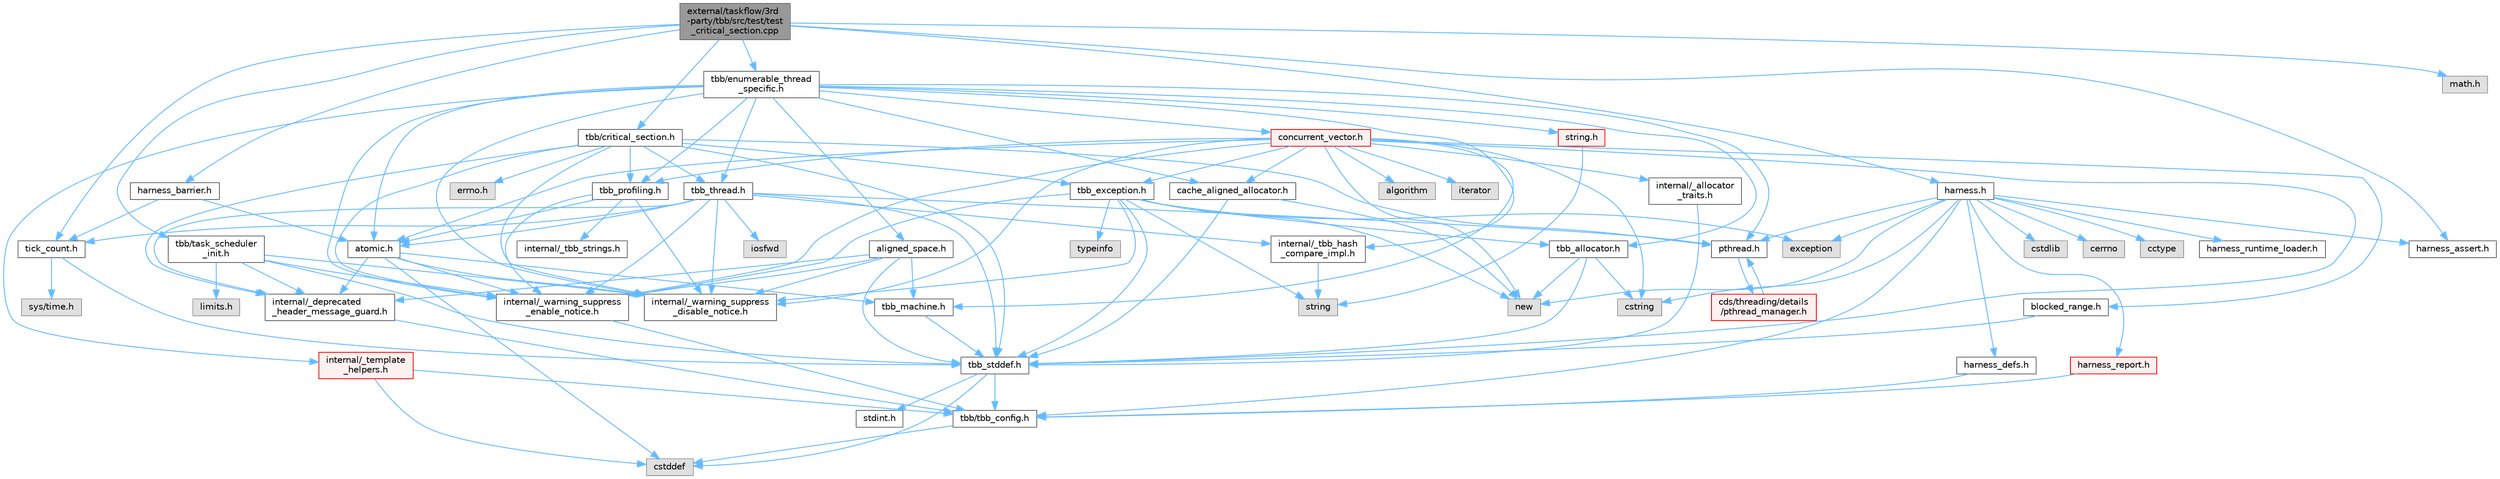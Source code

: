 digraph "external/taskflow/3rd-party/tbb/src/test/test_critical_section.cpp"
{
 // LATEX_PDF_SIZE
  bgcolor="transparent";
  edge [fontname=Helvetica,fontsize=10,labelfontname=Helvetica,labelfontsize=10];
  node [fontname=Helvetica,fontsize=10,shape=box,height=0.2,width=0.4];
  Node1 [id="Node000001",label="external/taskflow/3rd\l-party/tbb/src/test/test\l_critical_section.cpp",height=0.2,width=0.4,color="gray40", fillcolor="grey60", style="filled", fontcolor="black",tooltip=" "];
  Node1 -> Node2 [id="edge1_Node000001_Node000002",color="steelblue1",style="solid",tooltip=" "];
  Node2 [id="Node000002",label="tbb/critical_section.h",height=0.2,width=0.4,color="grey40", fillcolor="white", style="filled",URL="$critical__section_8h.html",tooltip=" "];
  Node2 -> Node3 [id="edge2_Node000002_Node000003",color="steelblue1",style="solid",tooltip=" "];
  Node3 [id="Node000003",label="internal/_deprecated\l_header_message_guard.h",height=0.2,width=0.4,color="grey40", fillcolor="white", style="filled",URL="$__deprecated__header__message__guard_8h.html",tooltip=" "];
  Node3 -> Node4 [id="edge3_Node000003_Node000004",color="steelblue1",style="solid",tooltip=" "];
  Node4 [id="Node000004",label="tbb/tbb_config.h",height=0.2,width=0.4,color="grey40", fillcolor="white", style="filled",URL="$tbb__config_8h.html",tooltip=" "];
  Node4 -> Node5 [id="edge4_Node000004_Node000005",color="steelblue1",style="solid",tooltip=" "];
  Node5 [id="Node000005",label="cstddef",height=0.2,width=0.4,color="grey60", fillcolor="#E0E0E0", style="filled",tooltip=" "];
  Node2 -> Node6 [id="edge5_Node000002_Node000006",color="steelblue1",style="solid",tooltip=" "];
  Node6 [id="Node000006",label="internal/_warning_suppress\l_enable_notice.h",height=0.2,width=0.4,color="grey40", fillcolor="white", style="filled",URL="$__warning__suppress__enable__notice_8h.html",tooltip=" "];
  Node6 -> Node4 [id="edge6_Node000006_Node000004",color="steelblue1",style="solid",tooltip=" "];
  Node2 -> Node7 [id="edge7_Node000002_Node000007",color="steelblue1",style="solid",tooltip=" "];
  Node7 [id="Node000007",label="pthread.h",height=0.2,width=0.4,color="grey40", fillcolor="white", style="filled",URL="$pthread_8h.html",tooltip=" "];
  Node7 -> Node8 [id="edge8_Node000007_Node000008",color="steelblue1",style="solid",tooltip=" "];
  Node8 [id="Node000008",label="cds/threading/details\l/pthread_manager.h",height=0.2,width=0.4,color="red", fillcolor="#FFF0F0", style="filled",URL="$pthread__manager_8h.html",tooltip=" "];
  Node8 -> Node7 [id="edge9_Node000008_Node000007",color="steelblue1",style="solid",tooltip=" "];
  Node2 -> Node54 [id="edge10_Node000002_Node000054",color="steelblue1",style="solid",tooltip=" "];
  Node54 [id="Node000054",label="errno.h",height=0.2,width=0.4,color="grey60", fillcolor="#E0E0E0", style="filled",tooltip=" "];
  Node2 -> Node55 [id="edge11_Node000002_Node000055",color="steelblue1",style="solid",tooltip=" "];
  Node55 [id="Node000055",label="tbb_stddef.h",height=0.2,width=0.4,color="grey40", fillcolor="white", style="filled",URL="$tbb__stddef_8h.html",tooltip=" "];
  Node55 -> Node4 [id="edge12_Node000055_Node000004",color="steelblue1",style="solid",tooltip=" "];
  Node55 -> Node5 [id="edge13_Node000055_Node000005",color="steelblue1",style="solid",tooltip=" "];
  Node55 -> Node56 [id="edge14_Node000055_Node000056",color="steelblue1",style="solid",tooltip=" "];
  Node56 [id="Node000056",label="stdint.h",height=0.2,width=0.4,color="grey40", fillcolor="white", style="filled",URL="$stdint_8h.html",tooltip=" "];
  Node2 -> Node57 [id="edge15_Node000002_Node000057",color="steelblue1",style="solid",tooltip=" "];
  Node57 [id="Node000057",label="tbb_thread.h",height=0.2,width=0.4,color="grey40", fillcolor="white", style="filled",URL="$tbb__thread_8h.html",tooltip=" "];
  Node57 -> Node3 [id="edge16_Node000057_Node000003",color="steelblue1",style="solid",tooltip=" "];
  Node57 -> Node6 [id="edge17_Node000057_Node000006",color="steelblue1",style="solid",tooltip=" "];
  Node57 -> Node55 [id="edge18_Node000057_Node000055",color="steelblue1",style="solid",tooltip=" "];
  Node57 -> Node7 [id="edge19_Node000057_Node000007",color="steelblue1",style="solid",tooltip=" "];
  Node57 -> Node58 [id="edge20_Node000057_Node000058",color="steelblue1",style="solid",tooltip=" "];
  Node58 [id="Node000058",label="atomic.h",height=0.2,width=0.4,color="grey40", fillcolor="white", style="filled",URL="$external_2taskflow_23rd-party_2tbb_2include_2tbb_2atomic_8h.html",tooltip=" "];
  Node58 -> Node3 [id="edge21_Node000058_Node000003",color="steelblue1",style="solid",tooltip=" "];
  Node58 -> Node6 [id="edge22_Node000058_Node000006",color="steelblue1",style="solid",tooltip=" "];
  Node58 -> Node5 [id="edge23_Node000058_Node000005",color="steelblue1",style="solid",tooltip=" "];
  Node58 -> Node59 [id="edge24_Node000058_Node000059",color="steelblue1",style="solid",tooltip=" "];
  Node59 [id="Node000059",label="tbb_machine.h",height=0.2,width=0.4,color="grey40", fillcolor="white", style="filled",URL="$tbb__machine_8h.html",tooltip=" "];
  Node59 -> Node55 [id="edge25_Node000059_Node000055",color="steelblue1",style="solid",tooltip=" "];
  Node58 -> Node60 [id="edge26_Node000058_Node000060",color="steelblue1",style="solid",tooltip=" "];
  Node60 [id="Node000060",label="internal/_warning_suppress\l_disable_notice.h",height=0.2,width=0.4,color="grey40", fillcolor="white", style="filled",URL="$__warning__suppress__disable__notice_8h.html",tooltip=" "];
  Node57 -> Node61 [id="edge27_Node000057_Node000061",color="steelblue1",style="solid",tooltip=" "];
  Node61 [id="Node000061",label="internal/_tbb_hash\l_compare_impl.h",height=0.2,width=0.4,color="grey40", fillcolor="white", style="filled",URL="$__tbb__hash__compare__impl_8h.html",tooltip=" "];
  Node61 -> Node22 [id="edge28_Node000061_Node000022",color="steelblue1",style="solid",tooltip=" "];
  Node22 [id="Node000022",label="string",height=0.2,width=0.4,color="grey60", fillcolor="#E0E0E0", style="filled",tooltip=" "];
  Node57 -> Node62 [id="edge29_Node000057_Node000062",color="steelblue1",style="solid",tooltip=" "];
  Node62 [id="Node000062",label="tick_count.h",height=0.2,width=0.4,color="grey40", fillcolor="white", style="filled",URL="$tick__count_8h.html",tooltip=" "];
  Node62 -> Node55 [id="edge30_Node000062_Node000055",color="steelblue1",style="solid",tooltip=" "];
  Node62 -> Node63 [id="edge31_Node000062_Node000063",color="steelblue1",style="solid",tooltip=" "];
  Node63 [id="Node000063",label="sys/time.h",height=0.2,width=0.4,color="grey60", fillcolor="#E0E0E0", style="filled",tooltip=" "];
  Node57 -> Node64 [id="edge32_Node000057_Node000064",color="steelblue1",style="solid",tooltip=" "];
  Node64 [id="Node000064",label="iosfwd",height=0.2,width=0.4,color="grey60", fillcolor="#E0E0E0", style="filled",tooltip=" "];
  Node57 -> Node60 [id="edge33_Node000057_Node000060",color="steelblue1",style="solid",tooltip=" "];
  Node2 -> Node65 [id="edge34_Node000002_Node000065",color="steelblue1",style="solid",tooltip=" "];
  Node65 [id="Node000065",label="tbb_exception.h",height=0.2,width=0.4,color="grey40", fillcolor="white", style="filled",URL="$tbb__exception_8h.html",tooltip=" "];
  Node65 -> Node6 [id="edge35_Node000065_Node000006",color="steelblue1",style="solid",tooltip=" "];
  Node65 -> Node55 [id="edge36_Node000065_Node000055",color="steelblue1",style="solid",tooltip=" "];
  Node65 -> Node20 [id="edge37_Node000065_Node000020",color="steelblue1",style="solid",tooltip=" "];
  Node20 [id="Node000020",label="exception",height=0.2,width=0.4,color="grey60", fillcolor="#E0E0E0", style="filled",tooltip=" "];
  Node65 -> Node66 [id="edge38_Node000065_Node000066",color="steelblue1",style="solid",tooltip=" "];
  Node66 [id="Node000066",label="new",height=0.2,width=0.4,color="grey60", fillcolor="#E0E0E0", style="filled",tooltip=" "];
  Node65 -> Node22 [id="edge39_Node000065_Node000022",color="steelblue1",style="solid",tooltip=" "];
  Node65 -> Node67 [id="edge40_Node000065_Node000067",color="steelblue1",style="solid",tooltip=" "];
  Node67 [id="Node000067",label="tbb_allocator.h",height=0.2,width=0.4,color="grey40", fillcolor="white", style="filled",URL="$tbb__allocator_8h.html",tooltip=" "];
  Node67 -> Node55 [id="edge41_Node000067_Node000055",color="steelblue1",style="solid",tooltip=" "];
  Node67 -> Node66 [id="edge42_Node000067_Node000066",color="steelblue1",style="solid",tooltip=" "];
  Node67 -> Node68 [id="edge43_Node000067_Node000068",color="steelblue1",style="solid",tooltip=" "];
  Node68 [id="Node000068",label="cstring",height=0.2,width=0.4,color="grey60", fillcolor="#E0E0E0", style="filled",tooltip=" "];
  Node65 -> Node69 [id="edge44_Node000065_Node000069",color="steelblue1",style="solid",tooltip=" "];
  Node69 [id="Node000069",label="typeinfo",height=0.2,width=0.4,color="grey60", fillcolor="#E0E0E0", style="filled",tooltip=" "];
  Node65 -> Node60 [id="edge45_Node000065_Node000060",color="steelblue1",style="solid",tooltip=" "];
  Node2 -> Node70 [id="edge46_Node000002_Node000070",color="steelblue1",style="solid",tooltip=" "];
  Node70 [id="Node000070",label="tbb_profiling.h",height=0.2,width=0.4,color="grey40", fillcolor="white", style="filled",URL="$tbb__profiling_8h.html",tooltip=" "];
  Node70 -> Node6 [id="edge47_Node000070_Node000006",color="steelblue1",style="solid",tooltip=" "];
  Node70 -> Node71 [id="edge48_Node000070_Node000071",color="steelblue1",style="solid",tooltip=" "];
  Node71 [id="Node000071",label="internal/_tbb_strings.h",height=0.2,width=0.4,color="grey40", fillcolor="white", style="filled",URL="$__tbb__strings_8h.html",tooltip=" "];
  Node70 -> Node58 [id="edge49_Node000070_Node000058",color="steelblue1",style="solid",tooltip=" "];
  Node70 -> Node60 [id="edge50_Node000070_Node000060",color="steelblue1",style="solid",tooltip=" "];
  Node2 -> Node60 [id="edge51_Node000002_Node000060",color="steelblue1",style="solid",tooltip=" "];
  Node1 -> Node72 [id="edge52_Node000001_Node000072",color="steelblue1",style="solid",tooltip=" "];
  Node72 [id="Node000072",label="tbb/task_scheduler\l_init.h",height=0.2,width=0.4,color="grey40", fillcolor="white", style="filled",URL="$task__scheduler__init_8h.html",tooltip=" "];
  Node72 -> Node3 [id="edge53_Node000072_Node000003",color="steelblue1",style="solid",tooltip=" "];
  Node72 -> Node6 [id="edge54_Node000072_Node000006",color="steelblue1",style="solid",tooltip=" "];
  Node72 -> Node55 [id="edge55_Node000072_Node000055",color="steelblue1",style="solid",tooltip=" "];
  Node72 -> Node73 [id="edge56_Node000072_Node000073",color="steelblue1",style="solid",tooltip=" "];
  Node73 [id="Node000073",label="limits.h",height=0.2,width=0.4,color="grey60", fillcolor="#E0E0E0", style="filled",tooltip=" "];
  Node72 -> Node60 [id="edge57_Node000072_Node000060",color="steelblue1",style="solid",tooltip=" "];
  Node1 -> Node74 [id="edge58_Node000001_Node000074",color="steelblue1",style="solid",tooltip=" "];
  Node74 [id="Node000074",label="tbb/enumerable_thread\l_specific.h",height=0.2,width=0.4,color="grey40", fillcolor="white", style="filled",URL="$enumerable__thread__specific_8h.html",tooltip=" "];
  Node74 -> Node6 [id="edge59_Node000074_Node000006",color="steelblue1",style="solid",tooltip=" "];
  Node74 -> Node58 [id="edge60_Node000074_Node000058",color="steelblue1",style="solid",tooltip=" "];
  Node74 -> Node75 [id="edge61_Node000074_Node000075",color="steelblue1",style="solid",tooltip=" "];
  Node75 [id="Node000075",label="concurrent_vector.h",height=0.2,width=0.4,color="red", fillcolor="#FFF0F0", style="filled",URL="$concurrent__vector_8h.html",tooltip=" "];
  Node75 -> Node6 [id="edge62_Node000075_Node000006",color="steelblue1",style="solid",tooltip=" "];
  Node75 -> Node55 [id="edge63_Node000075_Node000055",color="steelblue1",style="solid",tooltip=" "];
  Node75 -> Node65 [id="edge64_Node000075_Node000065",color="steelblue1",style="solid",tooltip=" "];
  Node75 -> Node58 [id="edge65_Node000075_Node000058",color="steelblue1",style="solid",tooltip=" "];
  Node75 -> Node76 [id="edge66_Node000075_Node000076",color="steelblue1",style="solid",tooltip=" "];
  Node76 [id="Node000076",label="cache_aligned_allocator.h",height=0.2,width=0.4,color="grey40", fillcolor="white", style="filled",URL="$cache__aligned__allocator_8h.html",tooltip=" "];
  Node76 -> Node66 [id="edge67_Node000076_Node000066",color="steelblue1",style="solid",tooltip=" "];
  Node76 -> Node55 [id="edge68_Node000076_Node000055",color="steelblue1",style="solid",tooltip=" "];
  Node75 -> Node77 [id="edge69_Node000075_Node000077",color="steelblue1",style="solid",tooltip=" "];
  Node77 [id="Node000077",label="blocked_range.h",height=0.2,width=0.4,color="grey40", fillcolor="white", style="filled",URL="$blocked__range_8h.html",tooltip=" "];
  Node77 -> Node55 [id="edge70_Node000077_Node000055",color="steelblue1",style="solid",tooltip=" "];
  Node75 -> Node59 [id="edge71_Node000075_Node000059",color="steelblue1",style="solid",tooltip=" "];
  Node75 -> Node70 [id="edge72_Node000075_Node000070",color="steelblue1",style="solid",tooltip=" "];
  Node75 -> Node66 [id="edge73_Node000075_Node000066",color="steelblue1",style="solid",tooltip=" "];
  Node75 -> Node68 [id="edge74_Node000075_Node000068",color="steelblue1",style="solid",tooltip=" "];
  Node75 -> Node78 [id="edge75_Node000075_Node000078",color="steelblue1",style="solid",tooltip=" "];
  Node78 [id="Node000078",label="algorithm",height=0.2,width=0.4,color="grey60", fillcolor="#E0E0E0", style="filled",tooltip=" "];
  Node75 -> Node79 [id="edge76_Node000075_Node000079",color="steelblue1",style="solid",tooltip=" "];
  Node79 [id="Node000079",label="iterator",height=0.2,width=0.4,color="grey60", fillcolor="#E0E0E0", style="filled",tooltip=" "];
  Node75 -> Node80 [id="edge77_Node000075_Node000080",color="steelblue1",style="solid",tooltip=" "];
  Node80 [id="Node000080",label="internal/_allocator\l_traits.h",height=0.2,width=0.4,color="grey40", fillcolor="white", style="filled",URL="$__allocator__traits_8h.html",tooltip=" "];
  Node80 -> Node55 [id="edge78_Node000080_Node000055",color="steelblue1",style="solid",tooltip=" "];
  Node75 -> Node60 [id="edge79_Node000075_Node000060",color="steelblue1",style="solid",tooltip=" "];
  Node74 -> Node57 [id="edge80_Node000074_Node000057",color="steelblue1",style="solid",tooltip=" "];
  Node74 -> Node67 [id="edge81_Node000074_Node000067",color="steelblue1",style="solid",tooltip=" "];
  Node74 -> Node76 [id="edge82_Node000074_Node000076",color="steelblue1",style="solid",tooltip=" "];
  Node74 -> Node82 [id="edge83_Node000074_Node000082",color="steelblue1",style="solid",tooltip=" "];
  Node82 [id="Node000082",label="aligned_space.h",height=0.2,width=0.4,color="grey40", fillcolor="white", style="filled",URL="$aligned__space_8h.html",tooltip=" "];
  Node82 -> Node3 [id="edge84_Node000082_Node000003",color="steelblue1",style="solid",tooltip=" "];
  Node82 -> Node6 [id="edge85_Node000082_Node000006",color="steelblue1",style="solid",tooltip=" "];
  Node82 -> Node55 [id="edge86_Node000082_Node000055",color="steelblue1",style="solid",tooltip=" "];
  Node82 -> Node59 [id="edge87_Node000082_Node000059",color="steelblue1",style="solid",tooltip=" "];
  Node82 -> Node60 [id="edge88_Node000082_Node000060",color="steelblue1",style="solid",tooltip=" "];
  Node74 -> Node83 [id="edge89_Node000074_Node000083",color="steelblue1",style="solid",tooltip=" "];
  Node83 [id="Node000083",label="internal/_template\l_helpers.h",height=0.2,width=0.4,color="red", fillcolor="#FFF0F0", style="filled",URL="$__template__helpers_8h.html",tooltip=" "];
  Node83 -> Node5 [id="edge90_Node000083_Node000005",color="steelblue1",style="solid",tooltip=" "];
  Node83 -> Node4 [id="edge91_Node000083_Node000004",color="steelblue1",style="solid",tooltip=" "];
  Node74 -> Node61 [id="edge92_Node000074_Node000061",color="steelblue1",style="solid",tooltip=" "];
  Node74 -> Node70 [id="edge93_Node000074_Node000070",color="steelblue1",style="solid",tooltip=" "];
  Node74 -> Node84 [id="edge94_Node000074_Node000084",color="steelblue1",style="solid",tooltip=" "];
  Node84 [id="Node000084",label="string.h",height=0.2,width=0.4,color="red", fillcolor="#FFF0F0", style="filled",URL="$string_8h.html",tooltip=" "];
  Node84 -> Node22 [id="edge95_Node000084_Node000022",color="steelblue1",style="solid",tooltip=" "];
  Node74 -> Node7 [id="edge96_Node000074_Node000007",color="steelblue1",style="solid",tooltip=" "];
  Node74 -> Node60 [id="edge97_Node000074_Node000060",color="steelblue1",style="solid",tooltip=" "];
  Node1 -> Node62 [id="edge98_Node000001_Node000062",color="steelblue1",style="solid",tooltip=" "];
  Node1 -> Node222 [id="edge99_Node000001_Node000222",color="steelblue1",style="solid",tooltip=" "];
  Node222 [id="Node000222",label="harness_assert.h",height=0.2,width=0.4,color="grey40", fillcolor="white", style="filled",URL="$harness__assert_8h.html",tooltip=" "];
  Node1 -> Node223 [id="edge100_Node000001_Node000223",color="steelblue1",style="solid",tooltip=" "];
  Node223 [id="Node000223",label="harness.h",height=0.2,width=0.4,color="grey40", fillcolor="white", style="filled",URL="$harness_8h.html",tooltip=" "];
  Node223 -> Node4 [id="edge101_Node000223_Node000004",color="steelblue1",style="solid",tooltip=" "];
  Node223 -> Node224 [id="edge102_Node000223_Node000224",color="steelblue1",style="solid",tooltip=" "];
  Node224 [id="Node000224",label="harness_defs.h",height=0.2,width=0.4,color="grey40", fillcolor="white", style="filled",URL="$harness__defs_8h.html",tooltip=" "];
  Node224 -> Node4 [id="edge103_Node000224_Node000004",color="steelblue1",style="solid",tooltip=" "];
  Node223 -> Node44 [id="edge104_Node000223_Node000044",color="steelblue1",style="solid",tooltip=" "];
  Node44 [id="Node000044",label="cstdlib",height=0.2,width=0.4,color="grey60", fillcolor="#E0E0E0", style="filled",tooltip=" "];
  Node223 -> Node68 [id="edge105_Node000223_Node000068",color="steelblue1",style="solid",tooltip=" "];
  Node223 -> Node225 [id="edge106_Node000223_Node000225",color="steelblue1",style="solid",tooltip=" "];
  Node225 [id="Node000225",label="cerrno",height=0.2,width=0.4,color="grey60", fillcolor="#E0E0E0", style="filled",tooltip=" "];
  Node223 -> Node226 [id="edge107_Node000223_Node000226",color="steelblue1",style="solid",tooltip=" "];
  Node226 [id="Node000226",label="cctype",height=0.2,width=0.4,color="grey60", fillcolor="#E0E0E0", style="filled",tooltip=" "];
  Node223 -> Node66 [id="edge108_Node000223_Node000066",color="steelblue1",style="solid",tooltip=" "];
  Node223 -> Node7 [id="edge109_Node000223_Node000007",color="steelblue1",style="solid",tooltip=" "];
  Node223 -> Node227 [id="edge110_Node000223_Node000227",color="steelblue1",style="solid",tooltip=" "];
  Node227 [id="Node000227",label="harness_runtime_loader.h",height=0.2,width=0.4,color="grey40", fillcolor="white", style="filled",URL="$harness__runtime__loader_8h.html",tooltip=" "];
  Node223 -> Node228 [id="edge111_Node000223_Node000228",color="steelblue1",style="solid",tooltip=" "];
  Node228 [id="Node000228",label="harness_report.h",height=0.2,width=0.4,color="red", fillcolor="#FFF0F0", style="filled",URL="$harness__report_8h.html",tooltip=" "];
  Node228 -> Node4 [id="edge112_Node000228_Node000004",color="steelblue1",style="solid",tooltip=" "];
  Node223 -> Node20 [id="edge113_Node000223_Node000020",color="steelblue1",style="solid",tooltip=" "];
  Node223 -> Node222 [id="edge114_Node000223_Node000222",color="steelblue1",style="solid",tooltip=" "];
  Node1 -> Node231 [id="edge115_Node000001_Node000231",color="steelblue1",style="solid",tooltip=" "];
  Node231 [id="Node000231",label="math.h",height=0.2,width=0.4,color="grey60", fillcolor="#E0E0E0", style="filled",tooltip=" "];
  Node1 -> Node232 [id="edge116_Node000001_Node000232",color="steelblue1",style="solid",tooltip=" "];
  Node232 [id="Node000232",label="harness_barrier.h",height=0.2,width=0.4,color="grey40", fillcolor="white", style="filled",URL="$harness__barrier_8h.html",tooltip=" "];
  Node232 -> Node58 [id="edge117_Node000232_Node000058",color="steelblue1",style="solid",tooltip=" "];
  Node232 -> Node62 [id="edge118_Node000232_Node000062",color="steelblue1",style="solid",tooltip=" "];
}
